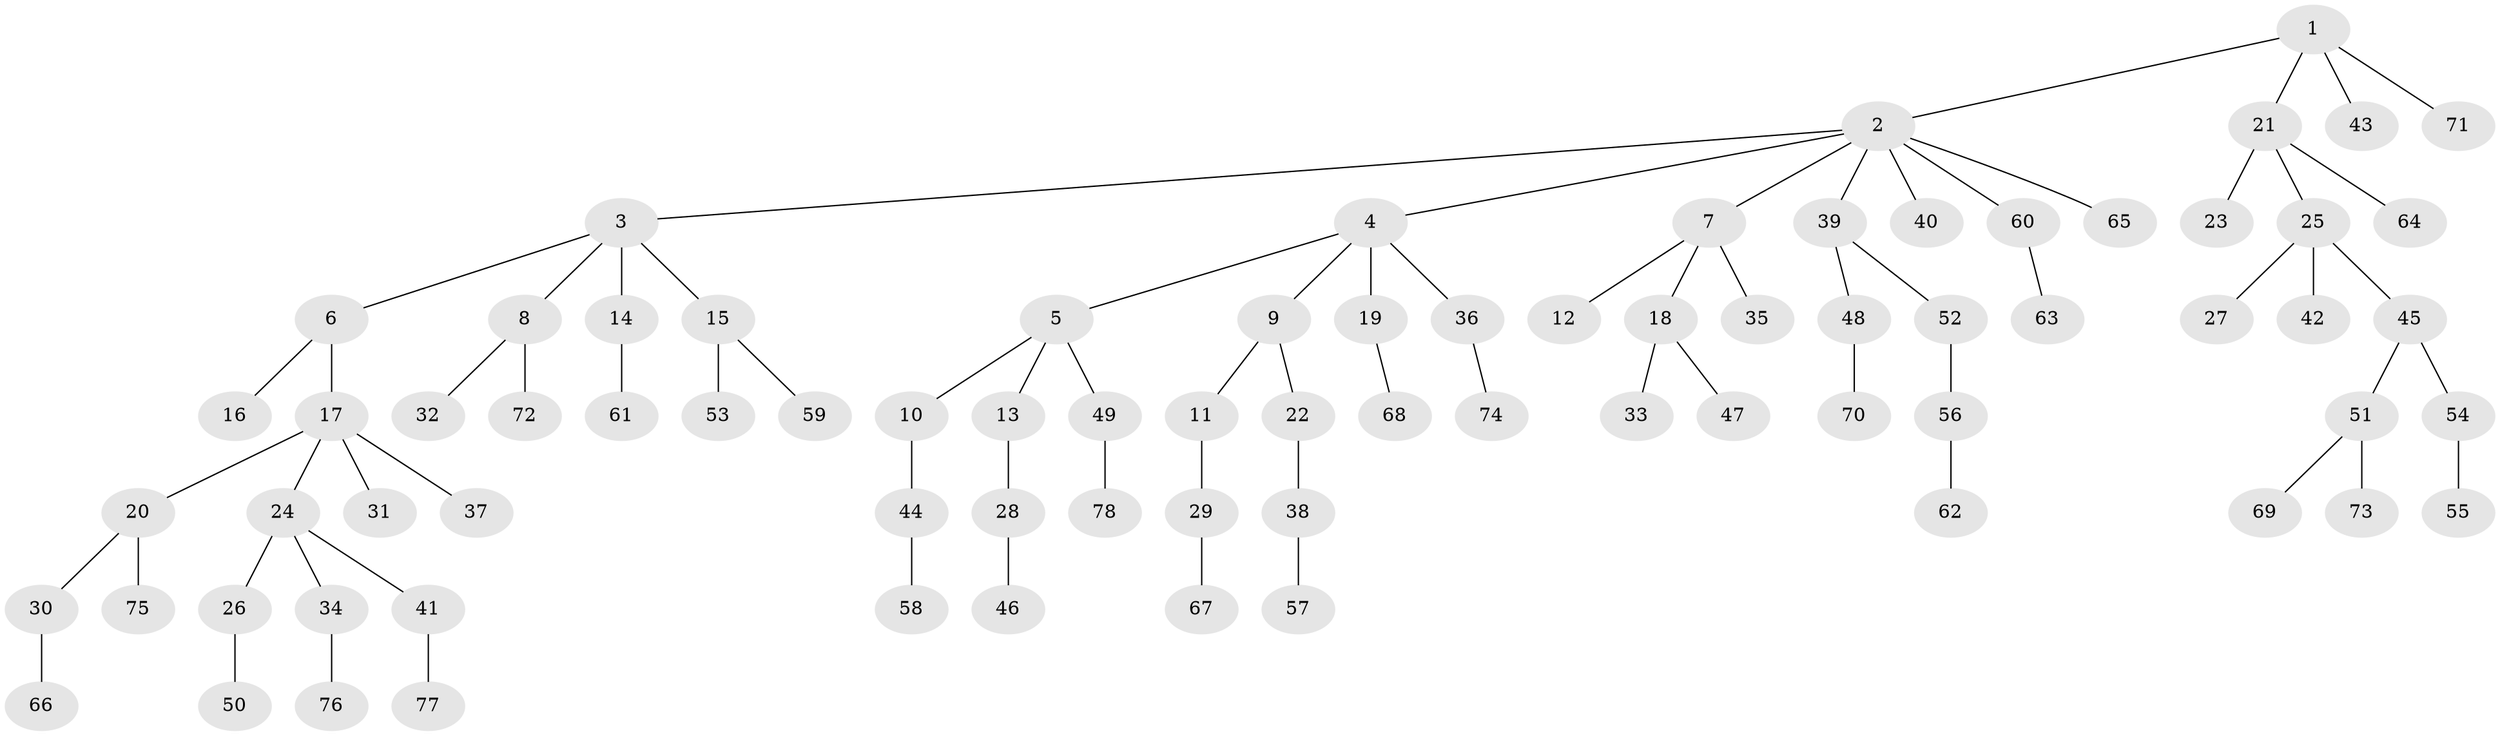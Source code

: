 // Generated by graph-tools (version 1.1) at 2025/37/03/09/25 02:37:01]
// undirected, 78 vertices, 77 edges
graph export_dot {
graph [start="1"]
  node [color=gray90,style=filled];
  1;
  2;
  3;
  4;
  5;
  6;
  7;
  8;
  9;
  10;
  11;
  12;
  13;
  14;
  15;
  16;
  17;
  18;
  19;
  20;
  21;
  22;
  23;
  24;
  25;
  26;
  27;
  28;
  29;
  30;
  31;
  32;
  33;
  34;
  35;
  36;
  37;
  38;
  39;
  40;
  41;
  42;
  43;
  44;
  45;
  46;
  47;
  48;
  49;
  50;
  51;
  52;
  53;
  54;
  55;
  56;
  57;
  58;
  59;
  60;
  61;
  62;
  63;
  64;
  65;
  66;
  67;
  68;
  69;
  70;
  71;
  72;
  73;
  74;
  75;
  76;
  77;
  78;
  1 -- 2;
  1 -- 21;
  1 -- 43;
  1 -- 71;
  2 -- 3;
  2 -- 4;
  2 -- 7;
  2 -- 39;
  2 -- 40;
  2 -- 60;
  2 -- 65;
  3 -- 6;
  3 -- 8;
  3 -- 14;
  3 -- 15;
  4 -- 5;
  4 -- 9;
  4 -- 19;
  4 -- 36;
  5 -- 10;
  5 -- 13;
  5 -- 49;
  6 -- 16;
  6 -- 17;
  7 -- 12;
  7 -- 18;
  7 -- 35;
  8 -- 32;
  8 -- 72;
  9 -- 11;
  9 -- 22;
  10 -- 44;
  11 -- 29;
  13 -- 28;
  14 -- 61;
  15 -- 53;
  15 -- 59;
  17 -- 20;
  17 -- 24;
  17 -- 31;
  17 -- 37;
  18 -- 33;
  18 -- 47;
  19 -- 68;
  20 -- 30;
  20 -- 75;
  21 -- 23;
  21 -- 25;
  21 -- 64;
  22 -- 38;
  24 -- 26;
  24 -- 34;
  24 -- 41;
  25 -- 27;
  25 -- 42;
  25 -- 45;
  26 -- 50;
  28 -- 46;
  29 -- 67;
  30 -- 66;
  34 -- 76;
  36 -- 74;
  38 -- 57;
  39 -- 48;
  39 -- 52;
  41 -- 77;
  44 -- 58;
  45 -- 51;
  45 -- 54;
  48 -- 70;
  49 -- 78;
  51 -- 69;
  51 -- 73;
  52 -- 56;
  54 -- 55;
  56 -- 62;
  60 -- 63;
}
